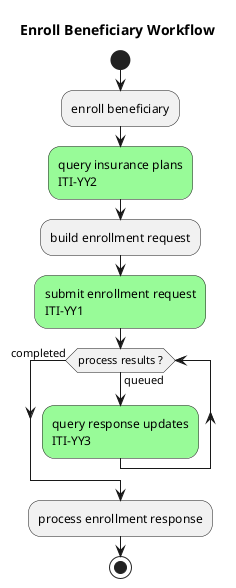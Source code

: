 @startuml

title Enroll Beneficiary Workflow

start
:enroll beneficiary;
#palegreen:query insurance plans\nITI-YY2;
:build enrollment request;
#palegreen:submit enrollment request\nITI-YY1;
while (process results ?) is (queued)
  #palegreen:query response updates\nITI-YY3;
endwhile (completed)
:process enrollment response;
stop

@enduml
